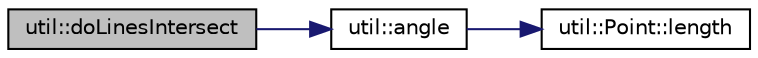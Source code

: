 digraph "util::doLinesIntersect"
{
  edge [fontname="Helvetica",fontsize="10",labelfontname="Helvetica",labelfontsize="10"];
  node [fontname="Helvetica",fontsize="10",shape=record];
  rankdir="LR";
  Node144 [label="util::doLinesIntersect",height=0.2,width=0.4,color="black", fillcolor="grey75", style="filled", fontcolor="black"];
  Node144 -> Node145 [color="midnightblue",fontsize="10",style="solid",fontname="Helvetica"];
  Node145 [label="util::angle",height=0.2,width=0.4,color="black", fillcolor="white", style="filled",URL="$namespaceutil.html#a4989349bbfea16310a439c896e8222bf",tooltip="Computes angle between two vectors. "];
  Node145 -> Node146 [color="midnightblue",fontsize="10",style="solid",fontname="Helvetica"];
  Node146 [label="util::Point::length",height=0.2,width=0.4,color="black", fillcolor="white", style="filled",URL="$structutil_1_1Point.html#a7e6ec50072f4ff4d6461412cdc531b65",tooltip="Computes the Euclidean length of the vector. "];
}
